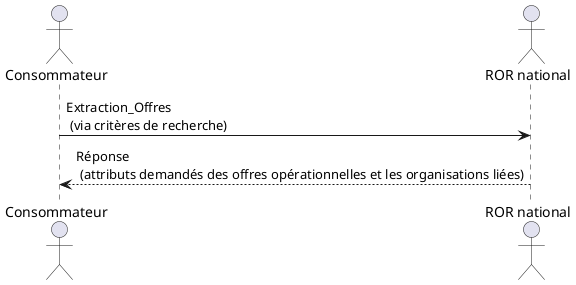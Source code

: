 @startuml extraction_offre_partielle
actor "Consommateur" as C
actor "ROR national" as ROR
C -> ROR : Extraction_Offres \n (via critères de recherche)
ROR --> C : Réponse \n (attributs demandés des offres opérationnelles et les organisations liées)
@enduml
